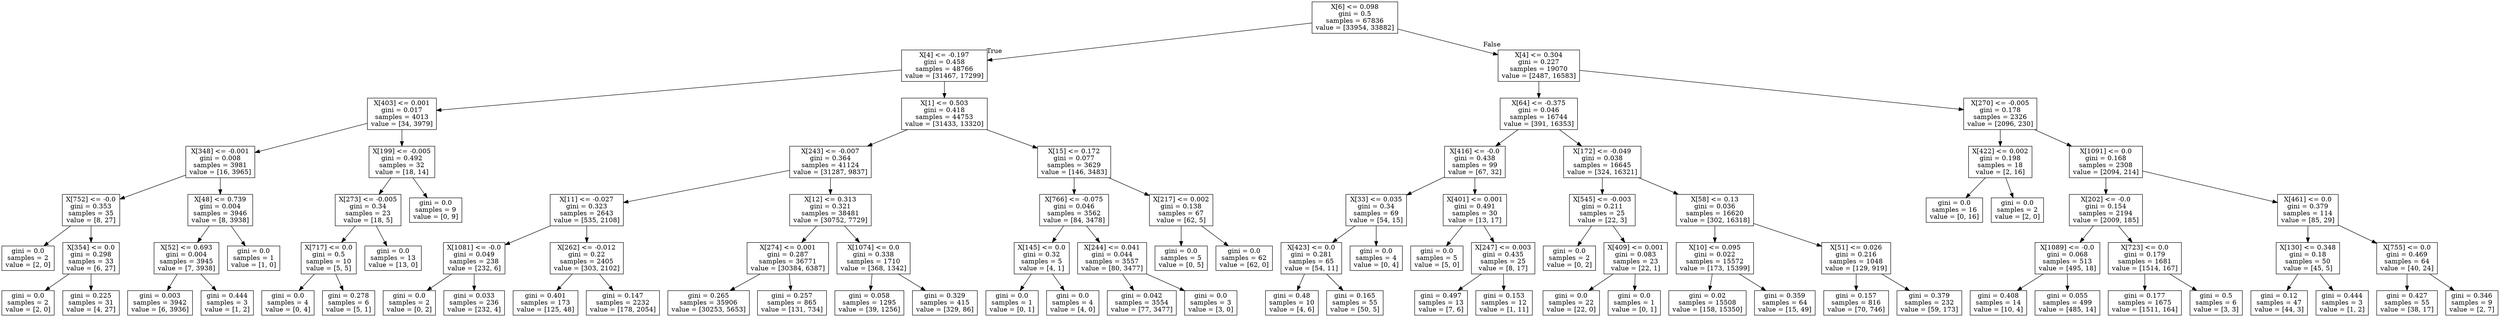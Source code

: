 digraph Tree {
node [shape=box] ;
0 [label="X[6] <= 0.098\ngini = 0.5\nsamples = 67836\nvalue = [33954, 33882]"] ;
1 [label="X[4] <= -0.197\ngini = 0.458\nsamples = 48766\nvalue = [31467, 17299]"] ;
0 -> 1 [labeldistance=2.5, labelangle=45, headlabel="True"] ;
2 [label="X[403] <= 0.001\ngini = 0.017\nsamples = 4013\nvalue = [34, 3979]"] ;
1 -> 2 ;
3 [label="X[348] <= -0.001\ngini = 0.008\nsamples = 3981\nvalue = [16, 3965]"] ;
2 -> 3 ;
4 [label="X[752] <= -0.0\ngini = 0.353\nsamples = 35\nvalue = [8, 27]"] ;
3 -> 4 ;
5 [label="gini = 0.0\nsamples = 2\nvalue = [2, 0]"] ;
4 -> 5 ;
6 [label="X[354] <= 0.0\ngini = 0.298\nsamples = 33\nvalue = [6, 27]"] ;
4 -> 6 ;
7 [label="gini = 0.0\nsamples = 2\nvalue = [2, 0]"] ;
6 -> 7 ;
8 [label="gini = 0.225\nsamples = 31\nvalue = [4, 27]"] ;
6 -> 8 ;
9 [label="X[48] <= 0.739\ngini = 0.004\nsamples = 3946\nvalue = [8, 3938]"] ;
3 -> 9 ;
10 [label="X[52] <= 0.693\ngini = 0.004\nsamples = 3945\nvalue = [7, 3938]"] ;
9 -> 10 ;
11 [label="gini = 0.003\nsamples = 3942\nvalue = [6, 3936]"] ;
10 -> 11 ;
12 [label="gini = 0.444\nsamples = 3\nvalue = [1, 2]"] ;
10 -> 12 ;
13 [label="gini = 0.0\nsamples = 1\nvalue = [1, 0]"] ;
9 -> 13 ;
14 [label="X[199] <= -0.005\ngini = 0.492\nsamples = 32\nvalue = [18, 14]"] ;
2 -> 14 ;
15 [label="X[273] <= -0.005\ngini = 0.34\nsamples = 23\nvalue = [18, 5]"] ;
14 -> 15 ;
16 [label="X[717] <= 0.0\ngini = 0.5\nsamples = 10\nvalue = [5, 5]"] ;
15 -> 16 ;
17 [label="gini = 0.0\nsamples = 4\nvalue = [0, 4]"] ;
16 -> 17 ;
18 [label="gini = 0.278\nsamples = 6\nvalue = [5, 1]"] ;
16 -> 18 ;
19 [label="gini = 0.0\nsamples = 13\nvalue = [13, 0]"] ;
15 -> 19 ;
20 [label="gini = 0.0\nsamples = 9\nvalue = [0, 9]"] ;
14 -> 20 ;
21 [label="X[1] <= 0.503\ngini = 0.418\nsamples = 44753\nvalue = [31433, 13320]"] ;
1 -> 21 ;
22 [label="X[243] <= -0.007\ngini = 0.364\nsamples = 41124\nvalue = [31287, 9837]"] ;
21 -> 22 ;
23 [label="X[11] <= -0.027\ngini = 0.323\nsamples = 2643\nvalue = [535, 2108]"] ;
22 -> 23 ;
24 [label="X[1081] <= -0.0\ngini = 0.049\nsamples = 238\nvalue = [232, 6]"] ;
23 -> 24 ;
25 [label="gini = 0.0\nsamples = 2\nvalue = [0, 2]"] ;
24 -> 25 ;
26 [label="gini = 0.033\nsamples = 236\nvalue = [232, 4]"] ;
24 -> 26 ;
27 [label="X[262] <= -0.012\ngini = 0.22\nsamples = 2405\nvalue = [303, 2102]"] ;
23 -> 27 ;
28 [label="gini = 0.401\nsamples = 173\nvalue = [125, 48]"] ;
27 -> 28 ;
29 [label="gini = 0.147\nsamples = 2232\nvalue = [178, 2054]"] ;
27 -> 29 ;
30 [label="X[12] <= 0.313\ngini = 0.321\nsamples = 38481\nvalue = [30752, 7729]"] ;
22 -> 30 ;
31 [label="X[274] <= 0.001\ngini = 0.287\nsamples = 36771\nvalue = [30384, 6387]"] ;
30 -> 31 ;
32 [label="gini = 0.265\nsamples = 35906\nvalue = [30253, 5653]"] ;
31 -> 32 ;
33 [label="gini = 0.257\nsamples = 865\nvalue = [131, 734]"] ;
31 -> 33 ;
34 [label="X[1074] <= 0.0\ngini = 0.338\nsamples = 1710\nvalue = [368, 1342]"] ;
30 -> 34 ;
35 [label="gini = 0.058\nsamples = 1295\nvalue = [39, 1256]"] ;
34 -> 35 ;
36 [label="gini = 0.329\nsamples = 415\nvalue = [329, 86]"] ;
34 -> 36 ;
37 [label="X[15] <= 0.172\ngini = 0.077\nsamples = 3629\nvalue = [146, 3483]"] ;
21 -> 37 ;
38 [label="X[766] <= -0.075\ngini = 0.046\nsamples = 3562\nvalue = [84, 3478]"] ;
37 -> 38 ;
39 [label="X[145] <= 0.0\ngini = 0.32\nsamples = 5\nvalue = [4, 1]"] ;
38 -> 39 ;
40 [label="gini = 0.0\nsamples = 1\nvalue = [0, 1]"] ;
39 -> 40 ;
41 [label="gini = 0.0\nsamples = 4\nvalue = [4, 0]"] ;
39 -> 41 ;
42 [label="X[244] <= 0.041\ngini = 0.044\nsamples = 3557\nvalue = [80, 3477]"] ;
38 -> 42 ;
43 [label="gini = 0.042\nsamples = 3554\nvalue = [77, 3477]"] ;
42 -> 43 ;
44 [label="gini = 0.0\nsamples = 3\nvalue = [3, 0]"] ;
42 -> 44 ;
45 [label="X[217] <= 0.002\ngini = 0.138\nsamples = 67\nvalue = [62, 5]"] ;
37 -> 45 ;
46 [label="gini = 0.0\nsamples = 5\nvalue = [0, 5]"] ;
45 -> 46 ;
47 [label="gini = 0.0\nsamples = 62\nvalue = [62, 0]"] ;
45 -> 47 ;
48 [label="X[4] <= 0.304\ngini = 0.227\nsamples = 19070\nvalue = [2487, 16583]"] ;
0 -> 48 [labeldistance=2.5, labelangle=-45, headlabel="False"] ;
49 [label="X[64] <= -0.375\ngini = 0.046\nsamples = 16744\nvalue = [391, 16353]"] ;
48 -> 49 ;
50 [label="X[416] <= -0.0\ngini = 0.438\nsamples = 99\nvalue = [67, 32]"] ;
49 -> 50 ;
51 [label="X[33] <= 0.035\ngini = 0.34\nsamples = 69\nvalue = [54, 15]"] ;
50 -> 51 ;
52 [label="X[423] <= 0.0\ngini = 0.281\nsamples = 65\nvalue = [54, 11]"] ;
51 -> 52 ;
53 [label="gini = 0.48\nsamples = 10\nvalue = [4, 6]"] ;
52 -> 53 ;
54 [label="gini = 0.165\nsamples = 55\nvalue = [50, 5]"] ;
52 -> 54 ;
55 [label="gini = 0.0\nsamples = 4\nvalue = [0, 4]"] ;
51 -> 55 ;
56 [label="X[401] <= 0.001\ngini = 0.491\nsamples = 30\nvalue = [13, 17]"] ;
50 -> 56 ;
57 [label="gini = 0.0\nsamples = 5\nvalue = [5, 0]"] ;
56 -> 57 ;
58 [label="X[247] <= 0.003\ngini = 0.435\nsamples = 25\nvalue = [8, 17]"] ;
56 -> 58 ;
59 [label="gini = 0.497\nsamples = 13\nvalue = [7, 6]"] ;
58 -> 59 ;
60 [label="gini = 0.153\nsamples = 12\nvalue = [1, 11]"] ;
58 -> 60 ;
61 [label="X[172] <= -0.049\ngini = 0.038\nsamples = 16645\nvalue = [324, 16321]"] ;
49 -> 61 ;
62 [label="X[545] <= -0.003\ngini = 0.211\nsamples = 25\nvalue = [22, 3]"] ;
61 -> 62 ;
63 [label="gini = 0.0\nsamples = 2\nvalue = [0, 2]"] ;
62 -> 63 ;
64 [label="X[409] <= 0.001\ngini = 0.083\nsamples = 23\nvalue = [22, 1]"] ;
62 -> 64 ;
65 [label="gini = 0.0\nsamples = 22\nvalue = [22, 0]"] ;
64 -> 65 ;
66 [label="gini = 0.0\nsamples = 1\nvalue = [0, 1]"] ;
64 -> 66 ;
67 [label="X[58] <= 0.13\ngini = 0.036\nsamples = 16620\nvalue = [302, 16318]"] ;
61 -> 67 ;
68 [label="X[10] <= 0.095\ngini = 0.022\nsamples = 15572\nvalue = [173, 15399]"] ;
67 -> 68 ;
69 [label="gini = 0.02\nsamples = 15508\nvalue = [158, 15350]"] ;
68 -> 69 ;
70 [label="gini = 0.359\nsamples = 64\nvalue = [15, 49]"] ;
68 -> 70 ;
71 [label="X[51] <= 0.026\ngini = 0.216\nsamples = 1048\nvalue = [129, 919]"] ;
67 -> 71 ;
72 [label="gini = 0.157\nsamples = 816\nvalue = [70, 746]"] ;
71 -> 72 ;
73 [label="gini = 0.379\nsamples = 232\nvalue = [59, 173]"] ;
71 -> 73 ;
74 [label="X[270] <= -0.005\ngini = 0.178\nsamples = 2326\nvalue = [2096, 230]"] ;
48 -> 74 ;
75 [label="X[422] <= 0.002\ngini = 0.198\nsamples = 18\nvalue = [2, 16]"] ;
74 -> 75 ;
76 [label="gini = 0.0\nsamples = 16\nvalue = [0, 16]"] ;
75 -> 76 ;
77 [label="gini = 0.0\nsamples = 2\nvalue = [2, 0]"] ;
75 -> 77 ;
78 [label="X[1091] <= 0.0\ngini = 0.168\nsamples = 2308\nvalue = [2094, 214]"] ;
74 -> 78 ;
79 [label="X[202] <= -0.0\ngini = 0.154\nsamples = 2194\nvalue = [2009, 185]"] ;
78 -> 79 ;
80 [label="X[1089] <= -0.0\ngini = 0.068\nsamples = 513\nvalue = [495, 18]"] ;
79 -> 80 ;
81 [label="gini = 0.408\nsamples = 14\nvalue = [10, 4]"] ;
80 -> 81 ;
82 [label="gini = 0.055\nsamples = 499\nvalue = [485, 14]"] ;
80 -> 82 ;
83 [label="X[723] <= 0.0\ngini = 0.179\nsamples = 1681\nvalue = [1514, 167]"] ;
79 -> 83 ;
84 [label="gini = 0.177\nsamples = 1675\nvalue = [1511, 164]"] ;
83 -> 84 ;
85 [label="gini = 0.5\nsamples = 6\nvalue = [3, 3]"] ;
83 -> 85 ;
86 [label="X[461] <= 0.0\ngini = 0.379\nsamples = 114\nvalue = [85, 29]"] ;
78 -> 86 ;
87 [label="X[130] <= 0.348\ngini = 0.18\nsamples = 50\nvalue = [45, 5]"] ;
86 -> 87 ;
88 [label="gini = 0.12\nsamples = 47\nvalue = [44, 3]"] ;
87 -> 88 ;
89 [label="gini = 0.444\nsamples = 3\nvalue = [1, 2]"] ;
87 -> 89 ;
90 [label="X[755] <= 0.0\ngini = 0.469\nsamples = 64\nvalue = [40, 24]"] ;
86 -> 90 ;
91 [label="gini = 0.427\nsamples = 55\nvalue = [38, 17]"] ;
90 -> 91 ;
92 [label="gini = 0.346\nsamples = 9\nvalue = [2, 7]"] ;
90 -> 92 ;
}